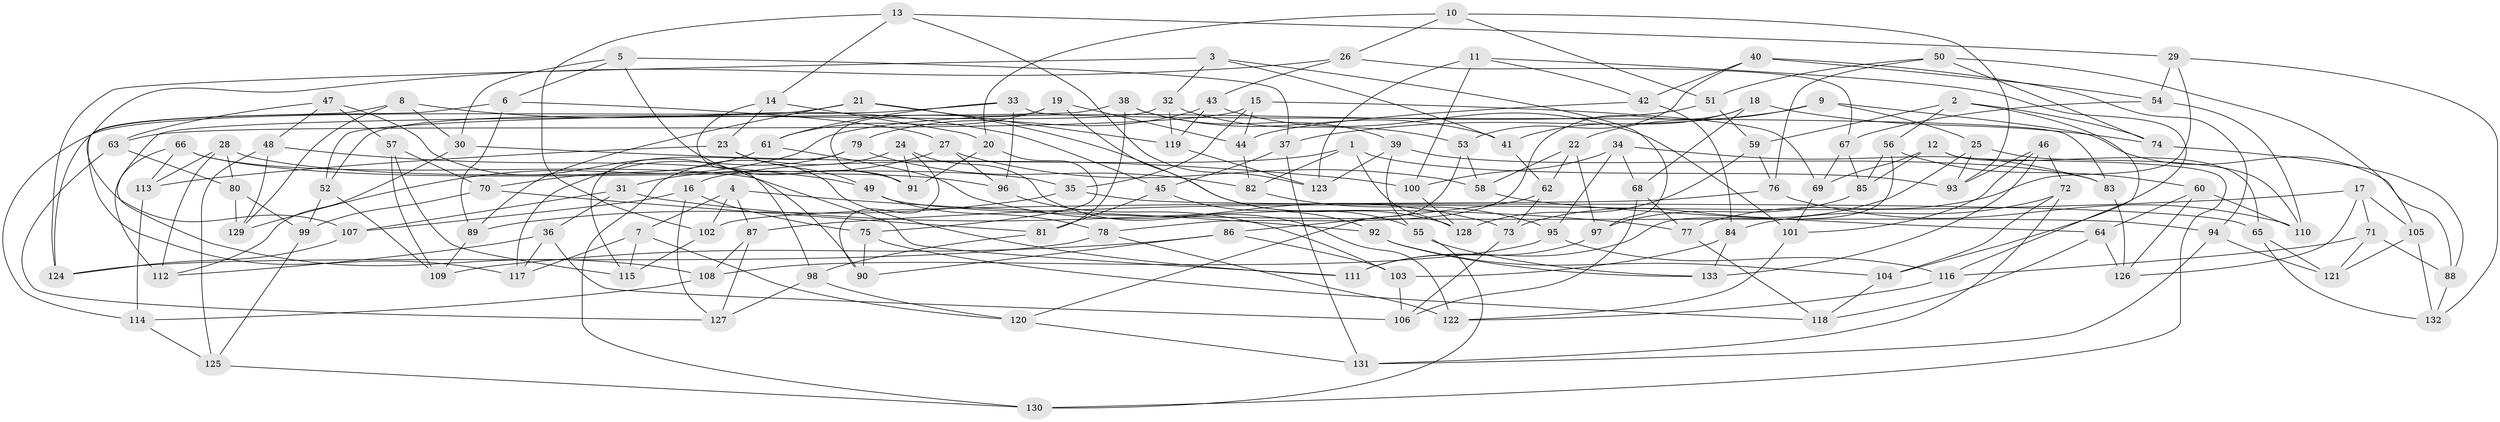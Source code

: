 // Generated by graph-tools (version 1.1) at 2025/16/03/09/25 04:16:12]
// undirected, 133 vertices, 266 edges
graph export_dot {
graph [start="1"]
  node [color=gray90,style=filled];
  1;
  2;
  3;
  4;
  5;
  6;
  7;
  8;
  9;
  10;
  11;
  12;
  13;
  14;
  15;
  16;
  17;
  18;
  19;
  20;
  21;
  22;
  23;
  24;
  25;
  26;
  27;
  28;
  29;
  30;
  31;
  32;
  33;
  34;
  35;
  36;
  37;
  38;
  39;
  40;
  41;
  42;
  43;
  44;
  45;
  46;
  47;
  48;
  49;
  50;
  51;
  52;
  53;
  54;
  55;
  56;
  57;
  58;
  59;
  60;
  61;
  62;
  63;
  64;
  65;
  66;
  67;
  68;
  69;
  70;
  71;
  72;
  73;
  74;
  75;
  76;
  77;
  78;
  79;
  80;
  81;
  82;
  83;
  84;
  85;
  86;
  87;
  88;
  89;
  90;
  91;
  92;
  93;
  94;
  95;
  96;
  97;
  98;
  99;
  100;
  101;
  102;
  103;
  104;
  105;
  106;
  107;
  108;
  109;
  110;
  111;
  112;
  113;
  114;
  115;
  116;
  117;
  118;
  119;
  120;
  121;
  122;
  123;
  124;
  125;
  126;
  127;
  128;
  129;
  130;
  131;
  132;
  133;
  1 -- 128;
  1 -- 16;
  1 -- 93;
  1 -- 82;
  2 -- 56;
  2 -- 74;
  2 -- 116;
  2 -- 59;
  3 -- 124;
  3 -- 41;
  3 -- 97;
  3 -- 32;
  4 -- 92;
  4 -- 87;
  4 -- 7;
  4 -- 102;
  5 -- 6;
  5 -- 37;
  5 -- 91;
  5 -- 30;
  6 -- 89;
  6 -- 27;
  6 -- 124;
  7 -- 120;
  7 -- 117;
  7 -- 115;
  8 -- 30;
  8 -- 129;
  8 -- 45;
  8 -- 117;
  9 -- 37;
  9 -- 22;
  9 -- 25;
  9 -- 88;
  10 -- 51;
  10 -- 20;
  10 -- 93;
  10 -- 26;
  11 -- 123;
  11 -- 42;
  11 -- 100;
  11 -- 104;
  12 -- 85;
  12 -- 69;
  12 -- 130;
  12 -- 65;
  13 -- 14;
  13 -- 123;
  13 -- 102;
  13 -- 29;
  14 -- 23;
  14 -- 20;
  14 -- 98;
  15 -- 35;
  15 -- 44;
  15 -- 63;
  15 -- 69;
  16 -- 75;
  16 -- 107;
  16 -- 127;
  17 -- 126;
  17 -- 105;
  17 -- 71;
  17 -- 87;
  18 -- 41;
  18 -- 68;
  18 -- 78;
  18 -- 74;
  19 -- 91;
  19 -- 61;
  19 -- 55;
  19 -- 44;
  20 -- 91;
  20 -- 75;
  21 -- 128;
  21 -- 89;
  21 -- 119;
  21 -- 114;
  22 -- 97;
  22 -- 58;
  22 -- 62;
  23 -- 49;
  23 -- 111;
  23 -- 113;
  24 -- 122;
  24 -- 90;
  24 -- 91;
  24 -- 130;
  25 -- 93;
  25 -- 110;
  25 -- 73;
  26 -- 43;
  26 -- 107;
  26 -- 67;
  27 -- 96;
  27 -- 58;
  27 -- 31;
  28 -- 112;
  28 -- 113;
  28 -- 80;
  28 -- 35;
  29 -- 132;
  29 -- 77;
  29 -- 54;
  30 -- 112;
  30 -- 100;
  31 -- 77;
  31 -- 107;
  31 -- 36;
  32 -- 119;
  32 -- 53;
  32 -- 52;
  33 -- 83;
  33 -- 52;
  33 -- 96;
  33 -- 61;
  34 -- 100;
  34 -- 83;
  34 -- 68;
  34 -- 95;
  35 -- 65;
  35 -- 89;
  36 -- 117;
  36 -- 112;
  36 -- 106;
  37 -- 45;
  37 -- 131;
  38 -- 81;
  38 -- 39;
  38 -- 108;
  38 -- 41;
  39 -- 83;
  39 -- 55;
  39 -- 123;
  40 -- 94;
  40 -- 54;
  40 -- 53;
  40 -- 42;
  41 -- 62;
  42 -- 84;
  42 -- 44;
  43 -- 119;
  43 -- 79;
  43 -- 101;
  44 -- 82;
  45 -- 81;
  45 -- 92;
  46 -- 93;
  46 -- 101;
  46 -- 133;
  46 -- 72;
  47 -- 90;
  47 -- 63;
  47 -- 48;
  47 -- 57;
  48 -- 49;
  48 -- 129;
  48 -- 125;
  49 -- 94;
  49 -- 78;
  50 -- 105;
  50 -- 74;
  50 -- 76;
  50 -- 51;
  51 -- 129;
  51 -- 59;
  52 -- 109;
  52 -- 99;
  53 -- 120;
  53 -- 58;
  54 -- 110;
  54 -- 67;
  55 -- 130;
  55 -- 133;
  56 -- 85;
  56 -- 60;
  56 -- 111;
  57 -- 70;
  57 -- 109;
  57 -- 115;
  58 -- 64;
  59 -- 76;
  59 -- 128;
  60 -- 110;
  60 -- 64;
  60 -- 126;
  61 -- 70;
  61 -- 73;
  62 -- 86;
  62 -- 73;
  63 -- 127;
  63 -- 80;
  64 -- 118;
  64 -- 126;
  65 -- 132;
  65 -- 121;
  66 -- 113;
  66 -- 96;
  66 -- 112;
  66 -- 111;
  67 -- 85;
  67 -- 69;
  68 -- 77;
  68 -- 106;
  69 -- 101;
  70 -- 99;
  70 -- 81;
  71 -- 121;
  71 -- 88;
  71 -- 116;
  72 -- 131;
  72 -- 84;
  72 -- 104;
  73 -- 106;
  74 -- 88;
  75 -- 118;
  75 -- 90;
  76 -- 102;
  76 -- 110;
  77 -- 118;
  78 -- 122;
  78 -- 124;
  79 -- 82;
  79 -- 117;
  79 -- 115;
  80 -- 99;
  80 -- 129;
  81 -- 98;
  82 -- 95;
  83 -- 126;
  84 -- 103;
  84 -- 133;
  85 -- 97;
  86 -- 90;
  86 -- 103;
  86 -- 109;
  87 -- 108;
  87 -- 127;
  88 -- 132;
  89 -- 109;
  92 -- 133;
  92 -- 104;
  94 -- 121;
  94 -- 131;
  95 -- 116;
  95 -- 108;
  96 -- 103;
  97 -- 111;
  98 -- 120;
  98 -- 127;
  99 -- 125;
  100 -- 128;
  101 -- 122;
  102 -- 115;
  103 -- 106;
  104 -- 118;
  105 -- 121;
  105 -- 132;
  107 -- 124;
  108 -- 114;
  113 -- 114;
  114 -- 125;
  116 -- 122;
  119 -- 123;
  120 -- 131;
  125 -- 130;
}
